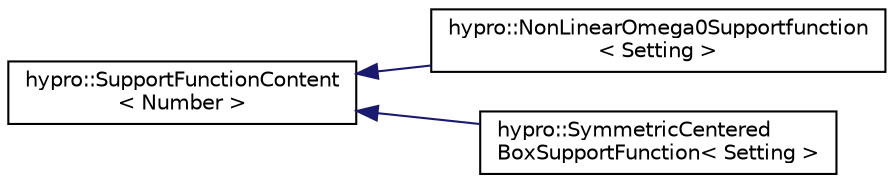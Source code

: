 digraph "Graphical Class Hierarchy"
{
  edge [fontname="Helvetica",fontsize="10",labelfontname="Helvetica",labelfontsize="10"];
  node [fontname="Helvetica",fontsize="10",shape=record];
  rankdir="LR";
  Node1 [label="hypro::SupportFunctionContent\l\< Number \>",height=0.2,width=0.4,color="black", fillcolor="white", style="filled",URL="$classhypro_1_1SupportFunctionContent.html",tooltip="Class for support function content. "];
  Node1 -> Node2 [dir="back",color="midnightblue",fontsize="10",style="solid",fontname="Helvetica"];
  Node2 [label="hypro::NonLinearOmega0Supportfunction\l\< Setting \>",height=0.2,width=0.4,color="black", fillcolor="white", style="filled",URL="$classhypro_1_1NonLinearOmega0Supportfunction.html"];
  Node1 -> Node3 [dir="back",color="midnightblue",fontsize="10",style="solid",fontname="Helvetica"];
  Node3 [label="hypro::SymmetricCentered\lBoxSupportFunction\< Setting \>",height=0.2,width=0.4,color="black", fillcolor="white", style="filled",URL="$classhypro_1_1SymmetricCenteredBoxSupportFunction.html"];
}
